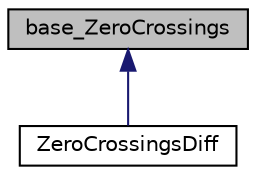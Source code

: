 digraph G
{
  edge [fontname="Helvetica",fontsize="10",labelfontname="Helvetica",labelfontsize="10"];
  node [fontname="Helvetica",fontsize="10",shape=record];
  Node1 [label="base_ZeroCrossings",height=0.2,width=0.4,color="black", fillcolor="grey75", style="filled" fontcolor="black"];
  Node1 -> Node2 [dir="back",color="midnightblue",fontsize="10",style="solid",fontname="Helvetica"];
  Node2 [label="ZeroCrossingsDiff",height=0.2,width=0.4,color="black", fillcolor="white", style="filled",URL="$classZeroCrossingsDiff.html",tooltip="Use forward difference (1st derivative) to detect zero crossings src[i]*src[i+1] &lt; 0 indicates a zero..."];
}
